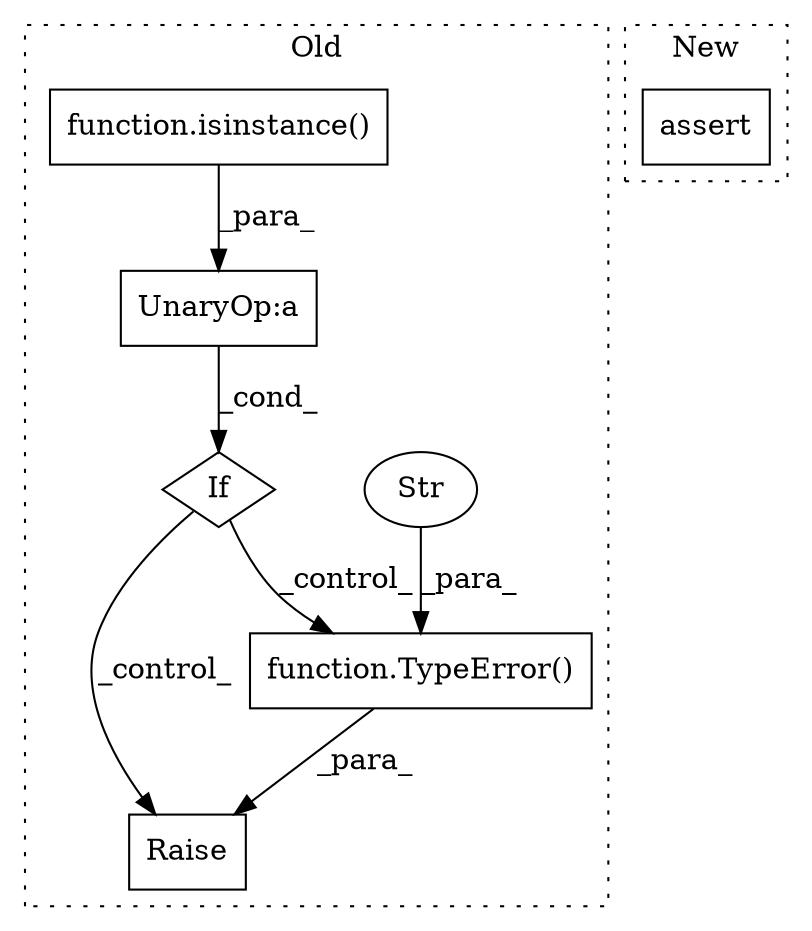 digraph G {
subgraph cluster0 {
1 [label="function.TypeError()" a="75" s="911,995" l="23,1" shape="box"];
3 [label="If" a="96" s="853" l="3" shape="diamond"];
4 [label="Raise" a="91" s="905" l="6" shape="box"];
5 [label="UnaryOp:a" a="61" s="856" l="39" shape="box"];
6 [label="Str" a="66" s="934" l="61" shape="ellipse"];
7 [label="function.isinstance()" a="75" s="860,894" l="11,1" shape="box"];
label = "Old";
style="dotted";
}
subgraph cluster1 {
2 [label="assert" a="65" s="890" l="7" shape="box"];
label = "New";
style="dotted";
}
1 -> 4 [label="_para_"];
3 -> 4 [label="_control_"];
3 -> 1 [label="_control_"];
5 -> 3 [label="_cond_"];
6 -> 1 [label="_para_"];
7 -> 5 [label="_para_"];
}